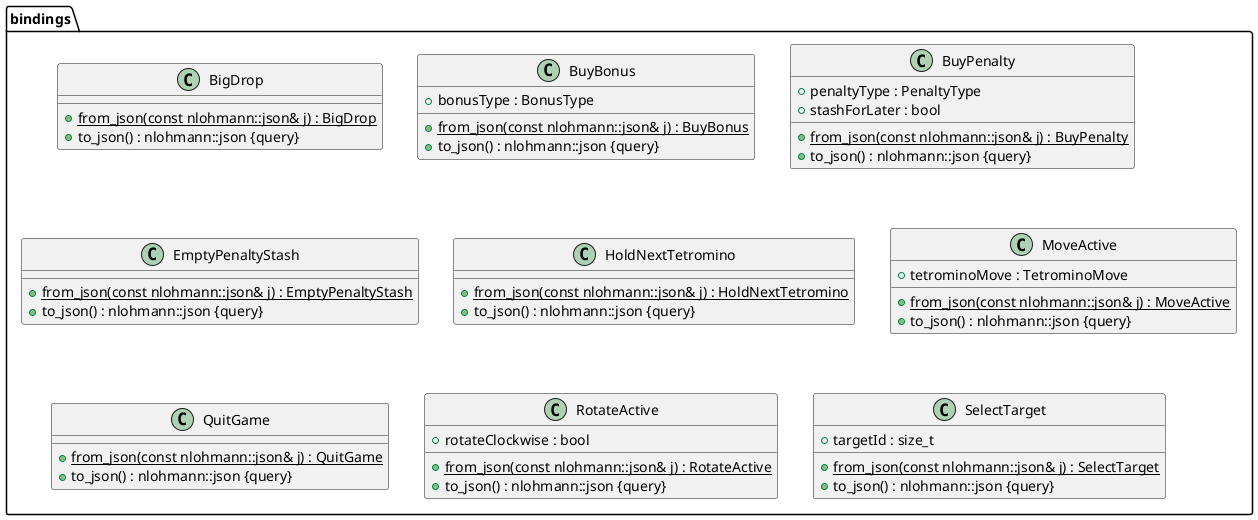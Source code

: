 @startuml





/' Objects '/

namespace bindings {
	class BigDrop {
		+{static} from_json(const nlohmann::json& j) : BigDrop
		+to_json() : nlohmann::json {query}
	}

	class BuyBonus {
		+bonusType : BonusType
		+{static} from_json(const nlohmann::json& j) : BuyBonus
		+to_json() : nlohmann::json {query}
	}

	class BuyPenalty {
		+{static} from_json(const nlohmann::json& j) : BuyPenalty
		+penaltyType : PenaltyType
		+stashForLater : bool
		+to_json() : nlohmann::json {query}
	}

	class EmptyPenaltyStash {
		+{static} from_json(const nlohmann::json& j) : EmptyPenaltyStash
		+to_json() : nlohmann::json {query}
	}

	class HoldNextTetromino {
		+{static} from_json(const nlohmann::json& j) : HoldNextTetromino
		+to_json() : nlohmann::json {query}
	}

	class MoveActive {
		+{static} from_json(const nlohmann::json& j) : MoveActive
		+tetrominoMove : TetrominoMove
		+to_json() : nlohmann::json {query}
	}

	class QuitGame {
		+{static} from_json(const nlohmann::json& j) : QuitGame
		+to_json() : nlohmann::json {query}
	}

	class RotateActive {
		+{static} from_json(const nlohmann::json& j) : RotateActive
		+rotateClockwise : bool
		+to_json() : nlohmann::json {query}
	}

	class SelectTarget {
		+{static} from_json(const nlohmann::json& j) : SelectTarget
		+to_json() : nlohmann::json {query}
		+targetId : size_t
	}
}





/' Inheritance relationships '/




/' Aggregation relationships '/





/' Nested objects '/



@enduml
